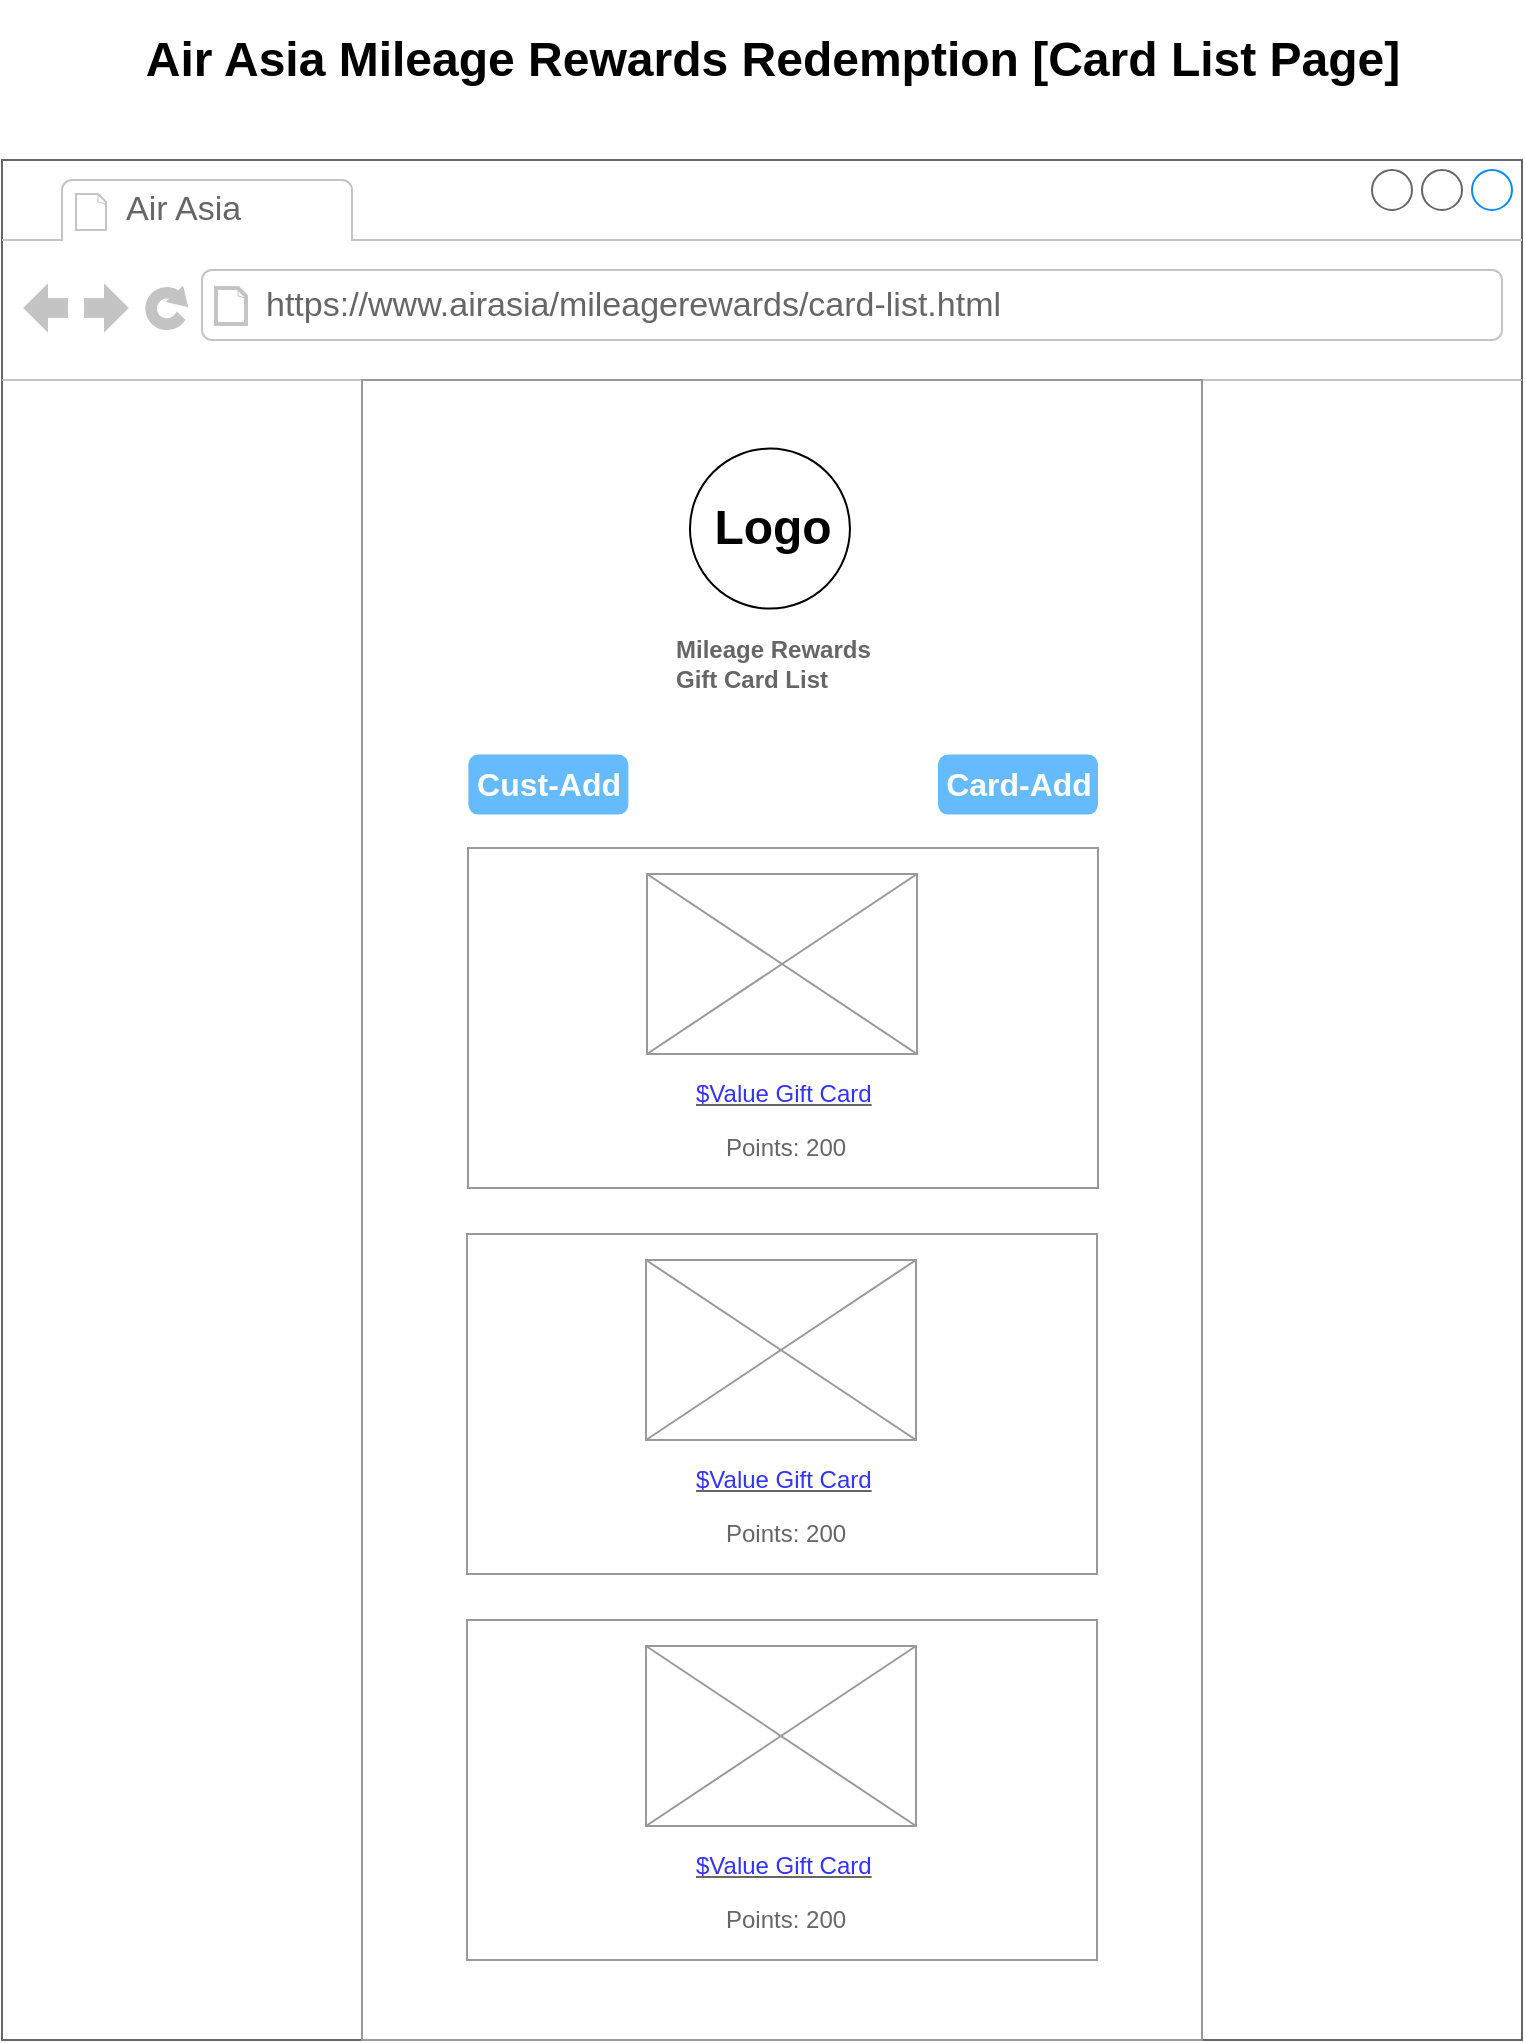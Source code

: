 <mxfile version="24.7.17">
  <diagram name="Page-1" id="_lSfFuyHH_cPhM3qfzIn">
    <mxGraphModel dx="1232" dy="1097" grid="1" gridSize="10" guides="1" tooltips="1" connect="1" arrows="1" fold="1" page="1" pageScale="1" pageWidth="850" pageHeight="1100" math="0" shadow="0">
      <root>
        <mxCell id="0" />
        <mxCell id="1" parent="0" />
        <mxCell id="GSyMy5U4tq3m4OwehrMc-1" value="" style="strokeWidth=1;shadow=0;dashed=0;align=center;html=1;shape=mxgraph.mockup.containers.browserWindow;rSize=0;strokeColor=#666666;strokeColor2=#008cff;strokeColor3=#c4c4c4;mainText=,;recursiveResize=0;" vertex="1" parent="1">
          <mxGeometry x="40" y="120" width="760" height="940" as="geometry" />
        </mxCell>
        <mxCell id="GSyMy5U4tq3m4OwehrMc-2" value="Air Asia" style="strokeWidth=1;shadow=0;dashed=0;align=center;html=1;shape=mxgraph.mockup.containers.anchor;fontSize=17;fontColor=#666666;align=left;whiteSpace=wrap;" vertex="1" parent="GSyMy5U4tq3m4OwehrMc-1">
          <mxGeometry x="60" y="12" width="110" height="26" as="geometry" />
        </mxCell>
        <mxCell id="GSyMy5U4tq3m4OwehrMc-3" value="https://www.airasia/mileagerewards/card-list.html" style="strokeWidth=1;shadow=0;dashed=0;align=center;html=1;shape=mxgraph.mockup.containers.anchor;rSize=0;fontSize=17;fontColor=#666666;align=left;" vertex="1" parent="GSyMy5U4tq3m4OwehrMc-1">
          <mxGeometry x="130" y="60" width="250" height="26" as="geometry" />
        </mxCell>
        <mxCell id="GSyMy5U4tq3m4OwehrMc-4" value="" style="strokeWidth=1;shadow=0;dashed=0;align=center;html=1;shape=mxgraph.mockup.forms.rrect;rSize=0;strokeColor=#999999;fillColor=#ffffff;" vertex="1" parent="GSyMy5U4tq3m4OwehrMc-1">
          <mxGeometry x="180" y="110" width="420" height="830" as="geometry" />
        </mxCell>
        <mxCell id="GSyMy5U4tq3m4OwehrMc-5" value="&lt;b&gt;Mileage Rewards&lt;/b&gt;&lt;div&gt;&lt;b&gt;Gift Card List&lt;/b&gt;&lt;/div&gt;" style="strokeWidth=1;shadow=0;dashed=0;align=center;html=1;shape=mxgraph.mockup.forms.anchor;fontSize=12;fontColor=#666666;align=left;resizeWidth=1;spacingLeft=0;" vertex="1" parent="GSyMy5U4tq3m4OwehrMc-4">
          <mxGeometry width="273" height="40" relative="1" as="geometry">
            <mxPoint x="155" y="122" as="offset" />
          </mxGeometry>
        </mxCell>
        <mxCell id="GSyMy5U4tq3m4OwehrMc-7" value="" style="strokeWidth=1;shadow=0;dashed=0;align=center;html=1;shape=mxgraph.mockup.forms.rrect;rSize=0;strokeColor=#999999;fontColor=#666666;align=left;spacingLeft=5;resizeWidth=1;" vertex="1" parent="GSyMy5U4tq3m4OwehrMc-4">
          <mxGeometry width="315" height="170" relative="1" as="geometry">
            <mxPoint x="53" y="234" as="offset" />
          </mxGeometry>
        </mxCell>
        <mxCell id="GSyMy5U4tq3m4OwehrMc-8" value="Points: 200" style="strokeWidth=1;shadow=0;dashed=0;align=center;html=1;shape=mxgraph.mockup.forms.anchor;fontSize=12;fontColor=#666666;align=left;resizeWidth=1;spacingLeft=0;" vertex="1" parent="GSyMy5U4tq3m4OwehrMc-4">
          <mxGeometry width="70" height="20" relative="1" as="geometry">
            <mxPoint x="180" y="374" as="offset" />
          </mxGeometry>
        </mxCell>
        <mxCell id="GSyMy5U4tq3m4OwehrMc-11" value="" style="ellipse;whiteSpace=wrap;html=1;aspect=fixed;" vertex="1" parent="GSyMy5U4tq3m4OwehrMc-4">
          <mxGeometry x="163.98" y="34.303" width="80" height="80" as="geometry" />
        </mxCell>
        <mxCell id="GSyMy5U4tq3m4OwehrMc-12" value="Logo" style="text;strokeColor=none;fillColor=none;html=1;fontSize=24;fontStyle=1;verticalAlign=middle;align=center;" vertex="1" parent="GSyMy5U4tq3m4OwehrMc-4">
          <mxGeometry x="100" y="51.61" width="210" height="45.39" as="geometry" />
        </mxCell>
        <mxCell id="GSyMy5U4tq3m4OwehrMc-14" value="Cust-Add" style="strokeWidth=1;shadow=0;dashed=0;align=center;html=1;shape=mxgraph.mockup.forms.rrect;rSize=5;strokeColor=none;fontColor=#ffffff;fillColor=#66bbff;fontSize=16;fontStyle=1;" vertex="1" parent="GSyMy5U4tq3m4OwehrMc-4">
          <mxGeometry x="53.18" y="187.3" width="80" height="30" as="geometry" />
        </mxCell>
        <mxCell id="GSyMy5U4tq3m4OwehrMc-15" value="Card-Add" style="strokeWidth=1;shadow=0;dashed=0;align=center;html=1;shape=mxgraph.mockup.forms.rrect;rSize=5;strokeColor=none;fontColor=#ffffff;fillColor=#66bbff;fontSize=16;fontStyle=1;" vertex="1" parent="GSyMy5U4tq3m4OwehrMc-4">
          <mxGeometry x="288" y="187.3" width="80" height="30" as="geometry" />
        </mxCell>
        <mxCell id="GSyMy5U4tq3m4OwehrMc-16" value="" style="verticalLabelPosition=bottom;shadow=0;dashed=0;align=center;html=1;verticalAlign=top;strokeWidth=1;shape=mxgraph.mockup.graphics.simpleIcon;strokeColor=#999999;" vertex="1" parent="GSyMy5U4tq3m4OwehrMc-4">
          <mxGeometry x="142.5" y="247" width="135" height="90" as="geometry" />
        </mxCell>
        <mxCell id="GSyMy5U4tq3m4OwehrMc-17" value="&lt;u&gt;&lt;font color=&quot;#3333ff&quot;&gt;$Value Gift Card&lt;/font&gt;&lt;/u&gt;" style="strokeWidth=1;shadow=0;dashed=0;align=center;html=1;shape=mxgraph.mockup.forms.anchor;fontSize=12;fontColor=#666666;align=left;resizeWidth=1;spacingLeft=0;" vertex="1" parent="GSyMy5U4tq3m4OwehrMc-4">
          <mxGeometry x="165" y="347" width="115" height="20" as="geometry" />
        </mxCell>
        <mxCell id="GSyMy5U4tq3m4OwehrMc-24" value="" style="strokeWidth=1;shadow=0;dashed=0;align=center;html=1;shape=mxgraph.mockup.forms.rrect;rSize=0;strokeColor=#999999;fontColor=#666666;align=left;spacingLeft=5;resizeWidth=1;" vertex="1" parent="GSyMy5U4tq3m4OwehrMc-4">
          <mxGeometry x="52.5" y="427" width="315" height="170" as="geometry" />
        </mxCell>
        <mxCell id="GSyMy5U4tq3m4OwehrMc-25" value="Points: 200" style="strokeWidth=1;shadow=0;dashed=0;align=center;html=1;shape=mxgraph.mockup.forms.anchor;fontSize=12;fontColor=#666666;align=left;resizeWidth=1;spacingLeft=0;" vertex="1" parent="GSyMy5U4tq3m4OwehrMc-4">
          <mxGeometry x="179.5" y="567" width="70" height="20" as="geometry" />
        </mxCell>
        <mxCell id="GSyMy5U4tq3m4OwehrMc-26" value="" style="verticalLabelPosition=bottom;shadow=0;dashed=0;align=center;html=1;verticalAlign=top;strokeWidth=1;shape=mxgraph.mockup.graphics.simpleIcon;strokeColor=#999999;" vertex="1" parent="GSyMy5U4tq3m4OwehrMc-4">
          <mxGeometry x="142" y="440" width="135" height="90" as="geometry" />
        </mxCell>
        <mxCell id="GSyMy5U4tq3m4OwehrMc-27" value="&lt;u&gt;&lt;font color=&quot;#3333ff&quot;&gt;$Value Gift Card&lt;/font&gt;&lt;/u&gt;" style="strokeWidth=1;shadow=0;dashed=0;align=center;html=1;shape=mxgraph.mockup.forms.anchor;fontSize=12;fontColor=#666666;align=left;resizeWidth=1;spacingLeft=0;" vertex="1" parent="GSyMy5U4tq3m4OwehrMc-4">
          <mxGeometry x="164.5" y="540" width="115" height="20" as="geometry" />
        </mxCell>
        <mxCell id="GSyMy5U4tq3m4OwehrMc-28" value="" style="strokeWidth=1;shadow=0;dashed=0;align=center;html=1;shape=mxgraph.mockup.forms.rrect;rSize=0;strokeColor=#999999;fontColor=#666666;align=left;spacingLeft=5;resizeWidth=1;" vertex="1" parent="GSyMy5U4tq3m4OwehrMc-4">
          <mxGeometry x="52.5" y="620" width="315" height="170" as="geometry" />
        </mxCell>
        <mxCell id="GSyMy5U4tq3m4OwehrMc-29" value="Points: 200" style="strokeWidth=1;shadow=0;dashed=0;align=center;html=1;shape=mxgraph.mockup.forms.anchor;fontSize=12;fontColor=#666666;align=left;resizeWidth=1;spacingLeft=0;" vertex="1" parent="GSyMy5U4tq3m4OwehrMc-4">
          <mxGeometry x="179.5" y="760" width="70" height="20" as="geometry" />
        </mxCell>
        <mxCell id="GSyMy5U4tq3m4OwehrMc-30" value="" style="verticalLabelPosition=bottom;shadow=0;dashed=0;align=center;html=1;verticalAlign=top;strokeWidth=1;shape=mxgraph.mockup.graphics.simpleIcon;strokeColor=#999999;" vertex="1" parent="GSyMy5U4tq3m4OwehrMc-4">
          <mxGeometry x="142" y="633" width="135" height="90" as="geometry" />
        </mxCell>
        <mxCell id="GSyMy5U4tq3m4OwehrMc-31" value="&lt;u&gt;&lt;font color=&quot;#3333ff&quot;&gt;$Value Gift Card&lt;/font&gt;&lt;/u&gt;" style="strokeWidth=1;shadow=0;dashed=0;align=center;html=1;shape=mxgraph.mockup.forms.anchor;fontSize=12;fontColor=#666666;align=left;resizeWidth=1;spacingLeft=0;" vertex="1" parent="GSyMy5U4tq3m4OwehrMc-4">
          <mxGeometry x="164.5" y="733" width="115" height="20" as="geometry" />
        </mxCell>
        <mxCell id="GSyMy5U4tq3m4OwehrMc-13" value="Air Asia Mileage Rewards Redemption [Card List Page]" style="text;strokeColor=none;fillColor=none;html=1;fontSize=24;fontStyle=1;verticalAlign=middle;align=center;" vertex="1" parent="1">
          <mxGeometry x="375" y="40" width="100" height="60" as="geometry" />
        </mxCell>
      </root>
    </mxGraphModel>
  </diagram>
</mxfile>
